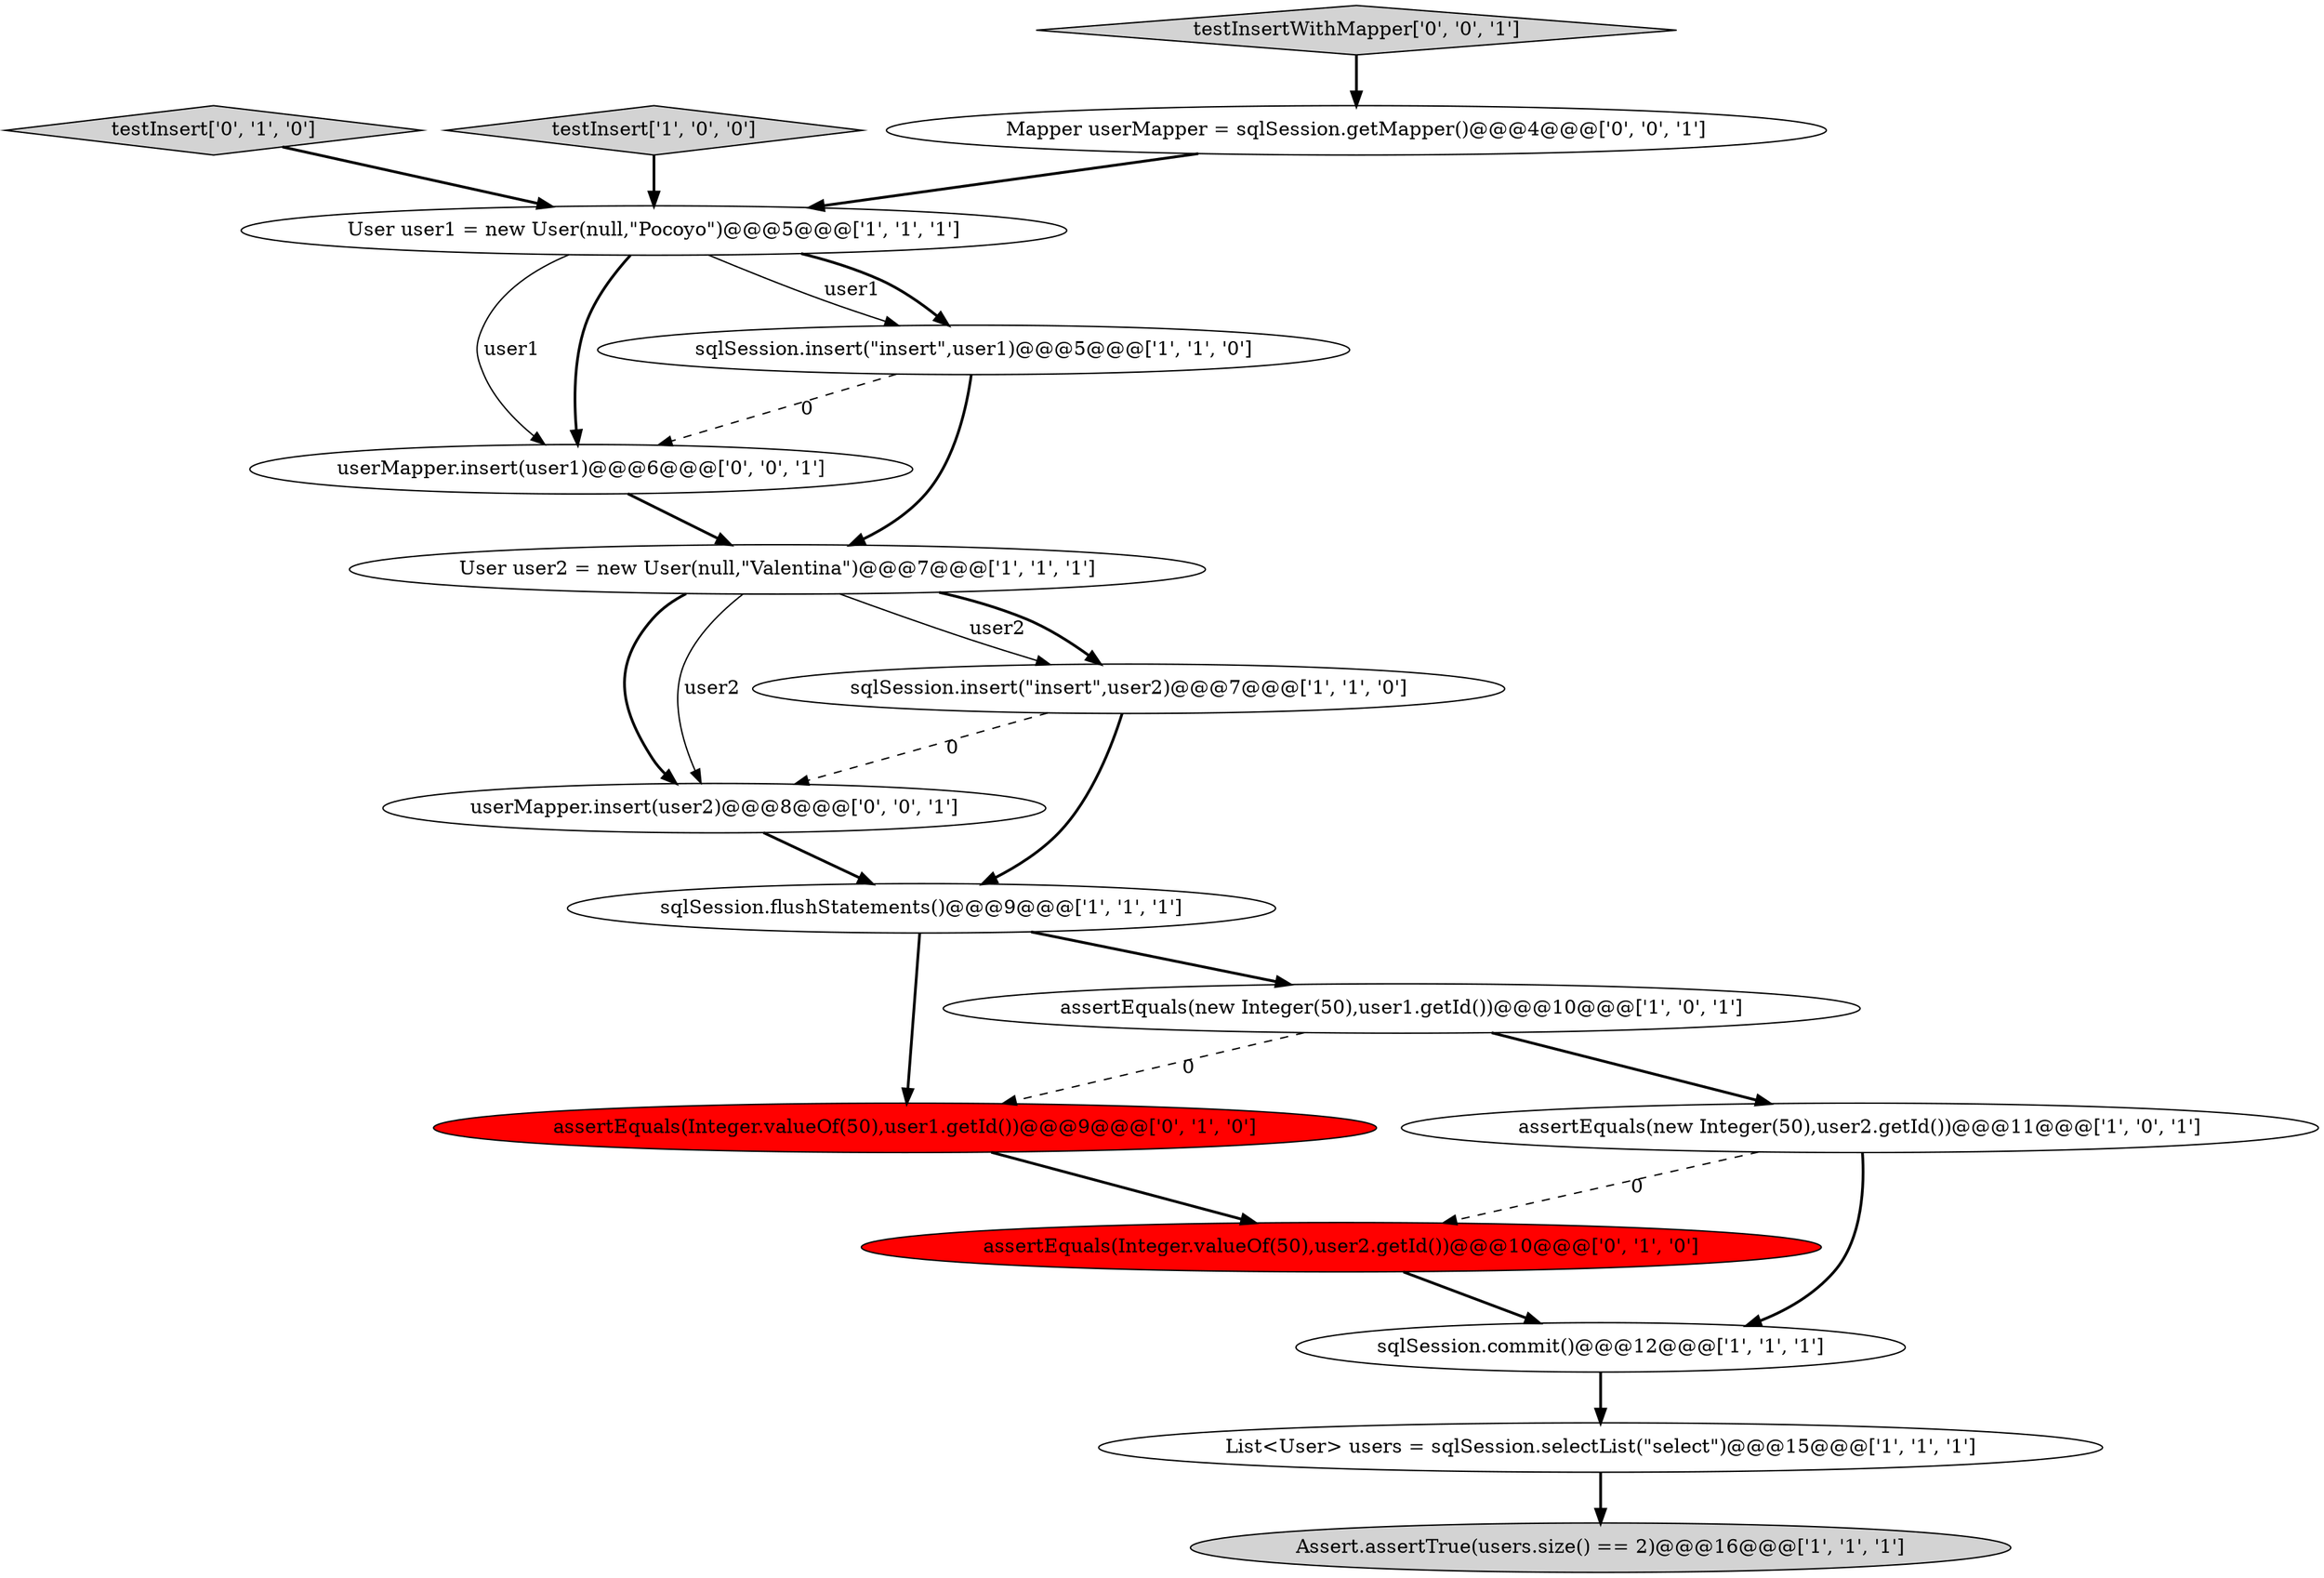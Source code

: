 digraph {
9 [style = filled, label = "sqlSession.flushStatements()@@@9@@@['1', '1', '1']", fillcolor = white, shape = ellipse image = "AAA0AAABBB1BBB"];
10 [style = filled, label = "List<User> users = sqlSession.selectList(\"select\")@@@15@@@['1', '1', '1']", fillcolor = white, shape = ellipse image = "AAA0AAABBB1BBB"];
5 [style = filled, label = "sqlSession.commit()@@@12@@@['1', '1', '1']", fillcolor = white, shape = ellipse image = "AAA0AAABBB1BBB"];
6 [style = filled, label = "User user2 = new User(null,\"Valentina\")@@@7@@@['1', '1', '1']", fillcolor = white, shape = ellipse image = "AAA0AAABBB1BBB"];
16 [style = filled, label = "userMapper.insert(user2)@@@8@@@['0', '0', '1']", fillcolor = white, shape = ellipse image = "AAA0AAABBB3BBB"];
15 [style = filled, label = "userMapper.insert(user1)@@@6@@@['0', '0', '1']", fillcolor = white, shape = ellipse image = "AAA0AAABBB3BBB"];
13 [style = filled, label = "testInsert['0', '1', '0']", fillcolor = lightgray, shape = diamond image = "AAA0AAABBB2BBB"];
11 [style = filled, label = "assertEquals(Integer.valueOf(50),user1.getId())@@@9@@@['0', '1', '0']", fillcolor = red, shape = ellipse image = "AAA1AAABBB2BBB"];
1 [style = filled, label = "assertEquals(new Integer(50),user1.getId())@@@10@@@['1', '0', '1']", fillcolor = white, shape = ellipse image = "AAA0AAABBB1BBB"];
2 [style = filled, label = "testInsert['1', '0', '0']", fillcolor = lightgray, shape = diamond image = "AAA0AAABBB1BBB"];
12 [style = filled, label = "assertEquals(Integer.valueOf(50),user2.getId())@@@10@@@['0', '1', '0']", fillcolor = red, shape = ellipse image = "AAA1AAABBB2BBB"];
3 [style = filled, label = "sqlSession.insert(\"insert\",user1)@@@5@@@['1', '1', '0']", fillcolor = white, shape = ellipse image = "AAA0AAABBB1BBB"];
14 [style = filled, label = "Mapper userMapper = sqlSession.getMapper()@@@4@@@['0', '0', '1']", fillcolor = white, shape = ellipse image = "AAA0AAABBB3BBB"];
0 [style = filled, label = "assertEquals(new Integer(50),user2.getId())@@@11@@@['1', '0', '1']", fillcolor = white, shape = ellipse image = "AAA0AAABBB1BBB"];
8 [style = filled, label = "Assert.assertTrue(users.size() == 2)@@@16@@@['1', '1', '1']", fillcolor = lightgray, shape = ellipse image = "AAA0AAABBB1BBB"];
17 [style = filled, label = "testInsertWithMapper['0', '0', '1']", fillcolor = lightgray, shape = diamond image = "AAA0AAABBB3BBB"];
4 [style = filled, label = "User user1 = new User(null,\"Pocoyo\")@@@5@@@['1', '1', '1']", fillcolor = white, shape = ellipse image = "AAA0AAABBB1BBB"];
7 [style = filled, label = "sqlSession.insert(\"insert\",user2)@@@7@@@['1', '1', '0']", fillcolor = white, shape = ellipse image = "AAA0AAABBB1BBB"];
4->3 [style = solid, label="user1"];
5->10 [style = bold, label=""];
4->3 [style = bold, label=""];
9->11 [style = bold, label=""];
12->5 [style = bold, label=""];
6->7 [style = solid, label="user2"];
4->15 [style = solid, label="user1"];
7->16 [style = dashed, label="0"];
4->15 [style = bold, label=""];
3->6 [style = bold, label=""];
11->12 [style = bold, label=""];
15->6 [style = bold, label=""];
1->0 [style = bold, label=""];
0->12 [style = dashed, label="0"];
2->4 [style = bold, label=""];
7->9 [style = bold, label=""];
10->8 [style = bold, label=""];
17->14 [style = bold, label=""];
6->16 [style = bold, label=""];
1->11 [style = dashed, label="0"];
3->15 [style = dashed, label="0"];
6->16 [style = solid, label="user2"];
6->7 [style = bold, label=""];
9->1 [style = bold, label=""];
16->9 [style = bold, label=""];
0->5 [style = bold, label=""];
14->4 [style = bold, label=""];
13->4 [style = bold, label=""];
}
